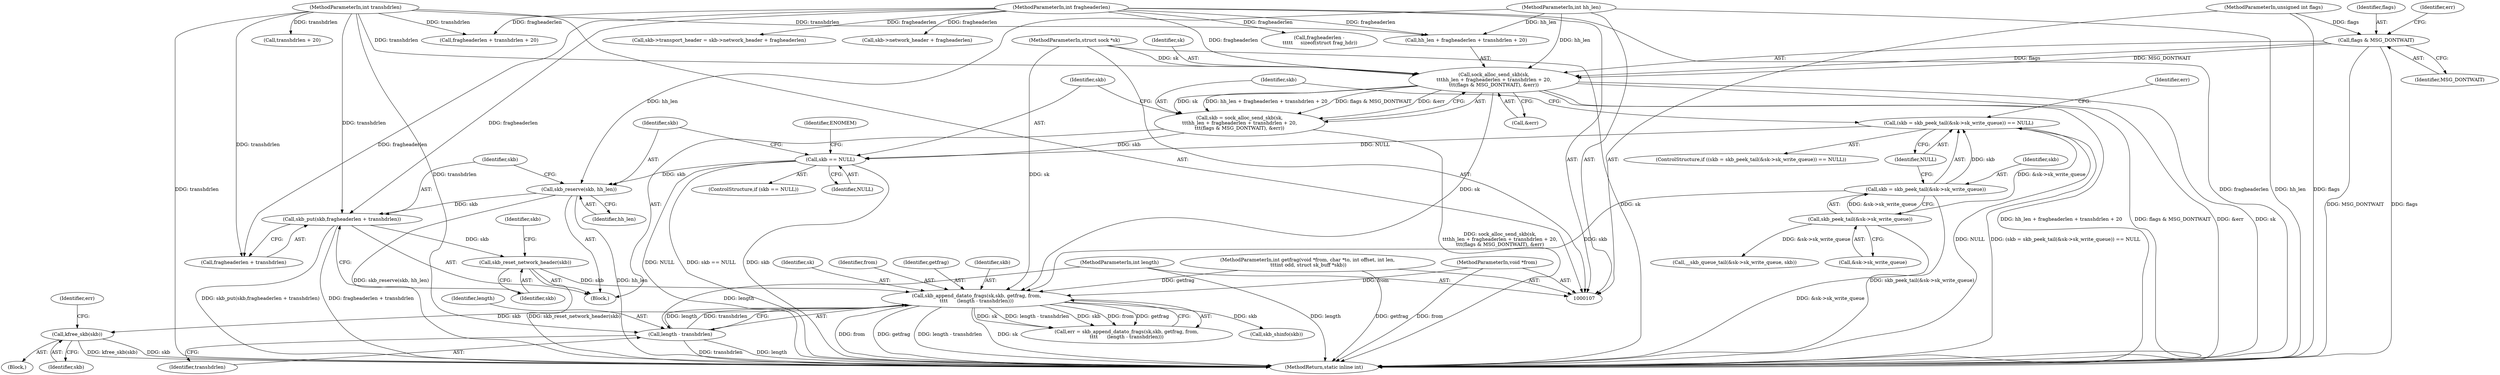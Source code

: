 digraph "0_linux_87c48fa3b4630905f98268dde838ee43626a060c_2@API" {
"1000238" [label="(Call,kfree_skb(skb))"];
"1000186" [label="(Call,skb_append_datato_frags(sk,skb, getfrag, from,\n\t\t\t\t      (length - transhdrlen)))"];
"1000134" [label="(Call,sock_alloc_send_skb(sk,\n\t\t\thh_len + fragheaderlen + transhdrlen + 20,\n\t\t\t(flags & MSG_DONTWAIT), &err))"];
"1000108" [label="(MethodParameterIn,struct sock *sk)"];
"1000112" [label="(MethodParameterIn,int hh_len)"];
"1000113" [label="(MethodParameterIn,int fragheaderlen)"];
"1000114" [label="(MethodParameterIn,int transhdrlen)"];
"1000143" [label="(Call,flags & MSG_DONTWAIT)"];
"1000116" [label="(MethodParameterIn,unsigned int flags)"];
"1000163" [label="(Call,skb_reset_network_header(skb))"];
"1000158" [label="(Call,skb_put(skb,fragheaderlen + transhdrlen))"];
"1000155" [label="(Call,skb_reserve(skb, hh_len))"];
"1000149" [label="(Call,skb == NULL)"];
"1000132" [label="(Call,skb = sock_alloc_send_skb(sk,\n\t\t\thh_len + fragheaderlen + transhdrlen + 20,\n\t\t\t(flags & MSG_DONTWAIT), &err))"];
"1000122" [label="(Call,(skb = skb_peek_tail(&sk->sk_write_queue)) == NULL)"];
"1000123" [label="(Call,skb = skb_peek_tail(&sk->sk_write_queue))"];
"1000125" [label="(Call,skb_peek_tail(&sk->sk_write_queue))"];
"1000109" [label="(MethodParameterIn,int getfrag(void *from, char *to, int offset, int len,\n \t\t\tint odd, struct sk_buff *skb))"];
"1000110" [label="(MethodParameterIn,void *from)"];
"1000191" [label="(Call,length - transhdrlen)"];
"1000111" [label="(MethodParameterIn,int length)"];
"1000146" [label="(Call,&err)"];
"1000230" [label="(Call,__skb_queue_tail(&sk->sk_write_queue, skb))"];
"1000109" [label="(MethodParameterIn,int getfrag(void *from, char *to, int offset, int len,\n \t\t\tint odd, struct sk_buff *skb))"];
"1000154" [label="(Identifier,ENOMEM)"];
"1000112" [label="(MethodParameterIn,int hh_len)"];
"1000126" [label="(Call,&sk->sk_write_queue)"];
"1000193" [label="(Identifier,transhdrlen)"];
"1000136" [label="(Call,hh_len + fragheaderlen + transhdrlen + 20)"];
"1000186" [label="(Call,skb_append_datato_frags(sk,skb, getfrag, from,\n\t\t\t\t      (length - transhdrlen)))"];
"1000138" [label="(Call,fragheaderlen + transhdrlen + 20)"];
"1000116" [label="(MethodParameterIn,unsigned int flags)"];
"1000114" [label="(MethodParameterIn,int transhdrlen)"];
"1000110" [label="(MethodParameterIn,void *from)"];
"1000118" [label="(Block,)"];
"1000113" [label="(MethodParameterIn,int fragheaderlen)"];
"1000155" [label="(Call,skb_reserve(skb, hh_len))"];
"1000156" [label="(Identifier,skb)"];
"1000145" [label="(Identifier,MSG_DONTWAIT)"];
"1000201" [label="(Call,skb_shinfo(skb))"];
"1000124" [label="(Identifier,skb)"];
"1000135" [label="(Identifier,sk)"];
"1000111" [label="(MethodParameterIn,int length)"];
"1000121" [label="(ControlStructure,if ((skb = skb_peek_tail(&sk->sk_write_queue)) == NULL))"];
"1000187" [label="(Identifier,sk)"];
"1000149" [label="(Call,skb == NULL)"];
"1000123" [label="(Call,skb = skb_peek_tail(&sk->sk_write_queue))"];
"1000184" [label="(Call,err = skb_append_datato_frags(sk,skb, getfrag, from,\n\t\t\t\t      (length - transhdrlen)))"];
"1000122" [label="(Call,(skb = skb_peek_tail(&sk->sk_write_queue)) == NULL)"];
"1000163" [label="(Call,skb_reset_network_header(skb))"];
"1000157" [label="(Identifier,hh_len)"];
"1000131" [label="(Block,)"];
"1000190" [label="(Identifier,from)"];
"1000148" [label="(ControlStructure,if (skb == NULL))"];
"1000160" [label="(Call,fragheaderlen + transhdrlen)"];
"1000144" [label="(Identifier,flags)"];
"1000167" [label="(Identifier,skb)"];
"1000241" [label="(Identifier,err)"];
"1000130" [label="(Identifier,NULL)"];
"1000164" [label="(Identifier,skb)"];
"1000147" [label="(Identifier,err)"];
"1000242" [label="(MethodReturn,static inline int)"];
"1000189" [label="(Identifier,getfrag)"];
"1000151" [label="(Identifier,NULL)"];
"1000158" [label="(Call,skb_put(skb,fragheaderlen + transhdrlen))"];
"1000143" [label="(Call,flags & MSG_DONTWAIT)"];
"1000188" [label="(Identifier,skb)"];
"1000132" [label="(Call,skb = sock_alloc_send_skb(sk,\n\t\t\thh_len + fragheaderlen + transhdrlen + 20,\n\t\t\t(flags & MSG_DONTWAIT), &err))"];
"1000140" [label="(Call,transhdrlen + 20)"];
"1000192" [label="(Identifier,length)"];
"1000125" [label="(Call,skb_peek_tail(&sk->sk_write_queue))"];
"1000239" [label="(Identifier,skb)"];
"1000165" [label="(Call,skb->transport_header = skb->network_header + fragheaderlen)"];
"1000159" [label="(Identifier,skb)"];
"1000133" [label="(Identifier,skb)"];
"1000108" [label="(MethodParameterIn,struct sock *sk)"];
"1000169" [label="(Call,skb->network_header + fragheaderlen)"];
"1000150" [label="(Identifier,skb)"];
"1000134" [label="(Call,sock_alloc_send_skb(sk,\n\t\t\thh_len + fragheaderlen + transhdrlen + 20,\n\t\t\t(flags & MSG_DONTWAIT), &err))"];
"1000185" [label="(Identifier,err)"];
"1000238" [label="(Call,kfree_skb(skb))"];
"1000191" [label="(Call,length - transhdrlen)"];
"1000207" [label="(Call,fragheaderlen -\n \t\t\t\t\t     sizeof(struct frag_hdr))"];
"1000238" -> "1000118"  [label="AST: "];
"1000238" -> "1000239"  [label="CFG: "];
"1000239" -> "1000238"  [label="AST: "];
"1000241" -> "1000238"  [label="CFG: "];
"1000238" -> "1000242"  [label="DDG: skb"];
"1000238" -> "1000242"  [label="DDG: kfree_skb(skb)"];
"1000186" -> "1000238"  [label="DDG: skb"];
"1000186" -> "1000184"  [label="AST: "];
"1000186" -> "1000191"  [label="CFG: "];
"1000187" -> "1000186"  [label="AST: "];
"1000188" -> "1000186"  [label="AST: "];
"1000189" -> "1000186"  [label="AST: "];
"1000190" -> "1000186"  [label="AST: "];
"1000191" -> "1000186"  [label="AST: "];
"1000184" -> "1000186"  [label="CFG: "];
"1000186" -> "1000242"  [label="DDG: sk"];
"1000186" -> "1000242"  [label="DDG: from"];
"1000186" -> "1000242"  [label="DDG: getfrag"];
"1000186" -> "1000242"  [label="DDG: length - transhdrlen"];
"1000186" -> "1000184"  [label="DDG: sk"];
"1000186" -> "1000184"  [label="DDG: length - transhdrlen"];
"1000186" -> "1000184"  [label="DDG: skb"];
"1000186" -> "1000184"  [label="DDG: from"];
"1000186" -> "1000184"  [label="DDG: getfrag"];
"1000134" -> "1000186"  [label="DDG: sk"];
"1000108" -> "1000186"  [label="DDG: sk"];
"1000163" -> "1000186"  [label="DDG: skb"];
"1000123" -> "1000186"  [label="DDG: skb"];
"1000109" -> "1000186"  [label="DDG: getfrag"];
"1000110" -> "1000186"  [label="DDG: from"];
"1000191" -> "1000186"  [label="DDG: length"];
"1000191" -> "1000186"  [label="DDG: transhdrlen"];
"1000186" -> "1000201"  [label="DDG: skb"];
"1000134" -> "1000132"  [label="AST: "];
"1000134" -> "1000146"  [label="CFG: "];
"1000135" -> "1000134"  [label="AST: "];
"1000136" -> "1000134"  [label="AST: "];
"1000143" -> "1000134"  [label="AST: "];
"1000146" -> "1000134"  [label="AST: "];
"1000132" -> "1000134"  [label="CFG: "];
"1000134" -> "1000242"  [label="DDG: sk"];
"1000134" -> "1000242"  [label="DDG: hh_len + fragheaderlen + transhdrlen + 20"];
"1000134" -> "1000242"  [label="DDG: flags & MSG_DONTWAIT"];
"1000134" -> "1000242"  [label="DDG: &err"];
"1000134" -> "1000132"  [label="DDG: sk"];
"1000134" -> "1000132"  [label="DDG: hh_len + fragheaderlen + transhdrlen + 20"];
"1000134" -> "1000132"  [label="DDG: flags & MSG_DONTWAIT"];
"1000134" -> "1000132"  [label="DDG: &err"];
"1000108" -> "1000134"  [label="DDG: sk"];
"1000112" -> "1000134"  [label="DDG: hh_len"];
"1000113" -> "1000134"  [label="DDG: fragheaderlen"];
"1000114" -> "1000134"  [label="DDG: transhdrlen"];
"1000143" -> "1000134"  [label="DDG: flags"];
"1000143" -> "1000134"  [label="DDG: MSG_DONTWAIT"];
"1000108" -> "1000107"  [label="AST: "];
"1000108" -> "1000242"  [label="DDG: sk"];
"1000112" -> "1000107"  [label="AST: "];
"1000112" -> "1000242"  [label="DDG: hh_len"];
"1000112" -> "1000136"  [label="DDG: hh_len"];
"1000112" -> "1000155"  [label="DDG: hh_len"];
"1000113" -> "1000107"  [label="AST: "];
"1000113" -> "1000242"  [label="DDG: fragheaderlen"];
"1000113" -> "1000136"  [label="DDG: fragheaderlen"];
"1000113" -> "1000138"  [label="DDG: fragheaderlen"];
"1000113" -> "1000158"  [label="DDG: fragheaderlen"];
"1000113" -> "1000160"  [label="DDG: fragheaderlen"];
"1000113" -> "1000165"  [label="DDG: fragheaderlen"];
"1000113" -> "1000169"  [label="DDG: fragheaderlen"];
"1000113" -> "1000207"  [label="DDG: fragheaderlen"];
"1000114" -> "1000107"  [label="AST: "];
"1000114" -> "1000242"  [label="DDG: transhdrlen"];
"1000114" -> "1000136"  [label="DDG: transhdrlen"];
"1000114" -> "1000138"  [label="DDG: transhdrlen"];
"1000114" -> "1000140"  [label="DDG: transhdrlen"];
"1000114" -> "1000158"  [label="DDG: transhdrlen"];
"1000114" -> "1000160"  [label="DDG: transhdrlen"];
"1000114" -> "1000191"  [label="DDG: transhdrlen"];
"1000143" -> "1000145"  [label="CFG: "];
"1000144" -> "1000143"  [label="AST: "];
"1000145" -> "1000143"  [label="AST: "];
"1000147" -> "1000143"  [label="CFG: "];
"1000143" -> "1000242"  [label="DDG: flags"];
"1000143" -> "1000242"  [label="DDG: MSG_DONTWAIT"];
"1000116" -> "1000143"  [label="DDG: flags"];
"1000116" -> "1000107"  [label="AST: "];
"1000116" -> "1000242"  [label="DDG: flags"];
"1000163" -> "1000131"  [label="AST: "];
"1000163" -> "1000164"  [label="CFG: "];
"1000164" -> "1000163"  [label="AST: "];
"1000167" -> "1000163"  [label="CFG: "];
"1000163" -> "1000242"  [label="DDG: skb_reset_network_header(skb)"];
"1000158" -> "1000163"  [label="DDG: skb"];
"1000158" -> "1000131"  [label="AST: "];
"1000158" -> "1000160"  [label="CFG: "];
"1000159" -> "1000158"  [label="AST: "];
"1000160" -> "1000158"  [label="AST: "];
"1000164" -> "1000158"  [label="CFG: "];
"1000158" -> "1000242"  [label="DDG: fragheaderlen + transhdrlen"];
"1000158" -> "1000242"  [label="DDG: skb_put(skb,fragheaderlen + transhdrlen)"];
"1000155" -> "1000158"  [label="DDG: skb"];
"1000155" -> "1000131"  [label="AST: "];
"1000155" -> "1000157"  [label="CFG: "];
"1000156" -> "1000155"  [label="AST: "];
"1000157" -> "1000155"  [label="AST: "];
"1000159" -> "1000155"  [label="CFG: "];
"1000155" -> "1000242"  [label="DDG: hh_len"];
"1000155" -> "1000242"  [label="DDG: skb_reserve(skb, hh_len)"];
"1000149" -> "1000155"  [label="DDG: skb"];
"1000149" -> "1000148"  [label="AST: "];
"1000149" -> "1000151"  [label="CFG: "];
"1000150" -> "1000149"  [label="AST: "];
"1000151" -> "1000149"  [label="AST: "];
"1000154" -> "1000149"  [label="CFG: "];
"1000156" -> "1000149"  [label="CFG: "];
"1000149" -> "1000242"  [label="DDG: NULL"];
"1000149" -> "1000242"  [label="DDG: skb == NULL"];
"1000149" -> "1000242"  [label="DDG: skb"];
"1000132" -> "1000149"  [label="DDG: skb"];
"1000122" -> "1000149"  [label="DDG: NULL"];
"1000132" -> "1000131"  [label="AST: "];
"1000133" -> "1000132"  [label="AST: "];
"1000150" -> "1000132"  [label="CFG: "];
"1000132" -> "1000242"  [label="DDG: sock_alloc_send_skb(sk,\n\t\t\thh_len + fragheaderlen + transhdrlen + 20,\n\t\t\t(flags & MSG_DONTWAIT), &err)"];
"1000122" -> "1000121"  [label="AST: "];
"1000122" -> "1000130"  [label="CFG: "];
"1000123" -> "1000122"  [label="AST: "];
"1000130" -> "1000122"  [label="AST: "];
"1000133" -> "1000122"  [label="CFG: "];
"1000185" -> "1000122"  [label="CFG: "];
"1000122" -> "1000242"  [label="DDG: NULL"];
"1000122" -> "1000242"  [label="DDG: (skb = skb_peek_tail(&sk->sk_write_queue)) == NULL"];
"1000123" -> "1000122"  [label="DDG: skb"];
"1000125" -> "1000122"  [label="DDG: &sk->sk_write_queue"];
"1000123" -> "1000125"  [label="CFG: "];
"1000124" -> "1000123"  [label="AST: "];
"1000125" -> "1000123"  [label="AST: "];
"1000130" -> "1000123"  [label="CFG: "];
"1000123" -> "1000242"  [label="DDG: skb_peek_tail(&sk->sk_write_queue)"];
"1000125" -> "1000123"  [label="DDG: &sk->sk_write_queue"];
"1000125" -> "1000126"  [label="CFG: "];
"1000126" -> "1000125"  [label="AST: "];
"1000125" -> "1000242"  [label="DDG: &sk->sk_write_queue"];
"1000125" -> "1000230"  [label="DDG: &sk->sk_write_queue"];
"1000109" -> "1000107"  [label="AST: "];
"1000109" -> "1000242"  [label="DDG: getfrag"];
"1000110" -> "1000107"  [label="AST: "];
"1000110" -> "1000242"  [label="DDG: from"];
"1000191" -> "1000193"  [label="CFG: "];
"1000192" -> "1000191"  [label="AST: "];
"1000193" -> "1000191"  [label="AST: "];
"1000191" -> "1000242"  [label="DDG: transhdrlen"];
"1000191" -> "1000242"  [label="DDG: length"];
"1000111" -> "1000191"  [label="DDG: length"];
"1000111" -> "1000107"  [label="AST: "];
"1000111" -> "1000242"  [label="DDG: length"];
}
